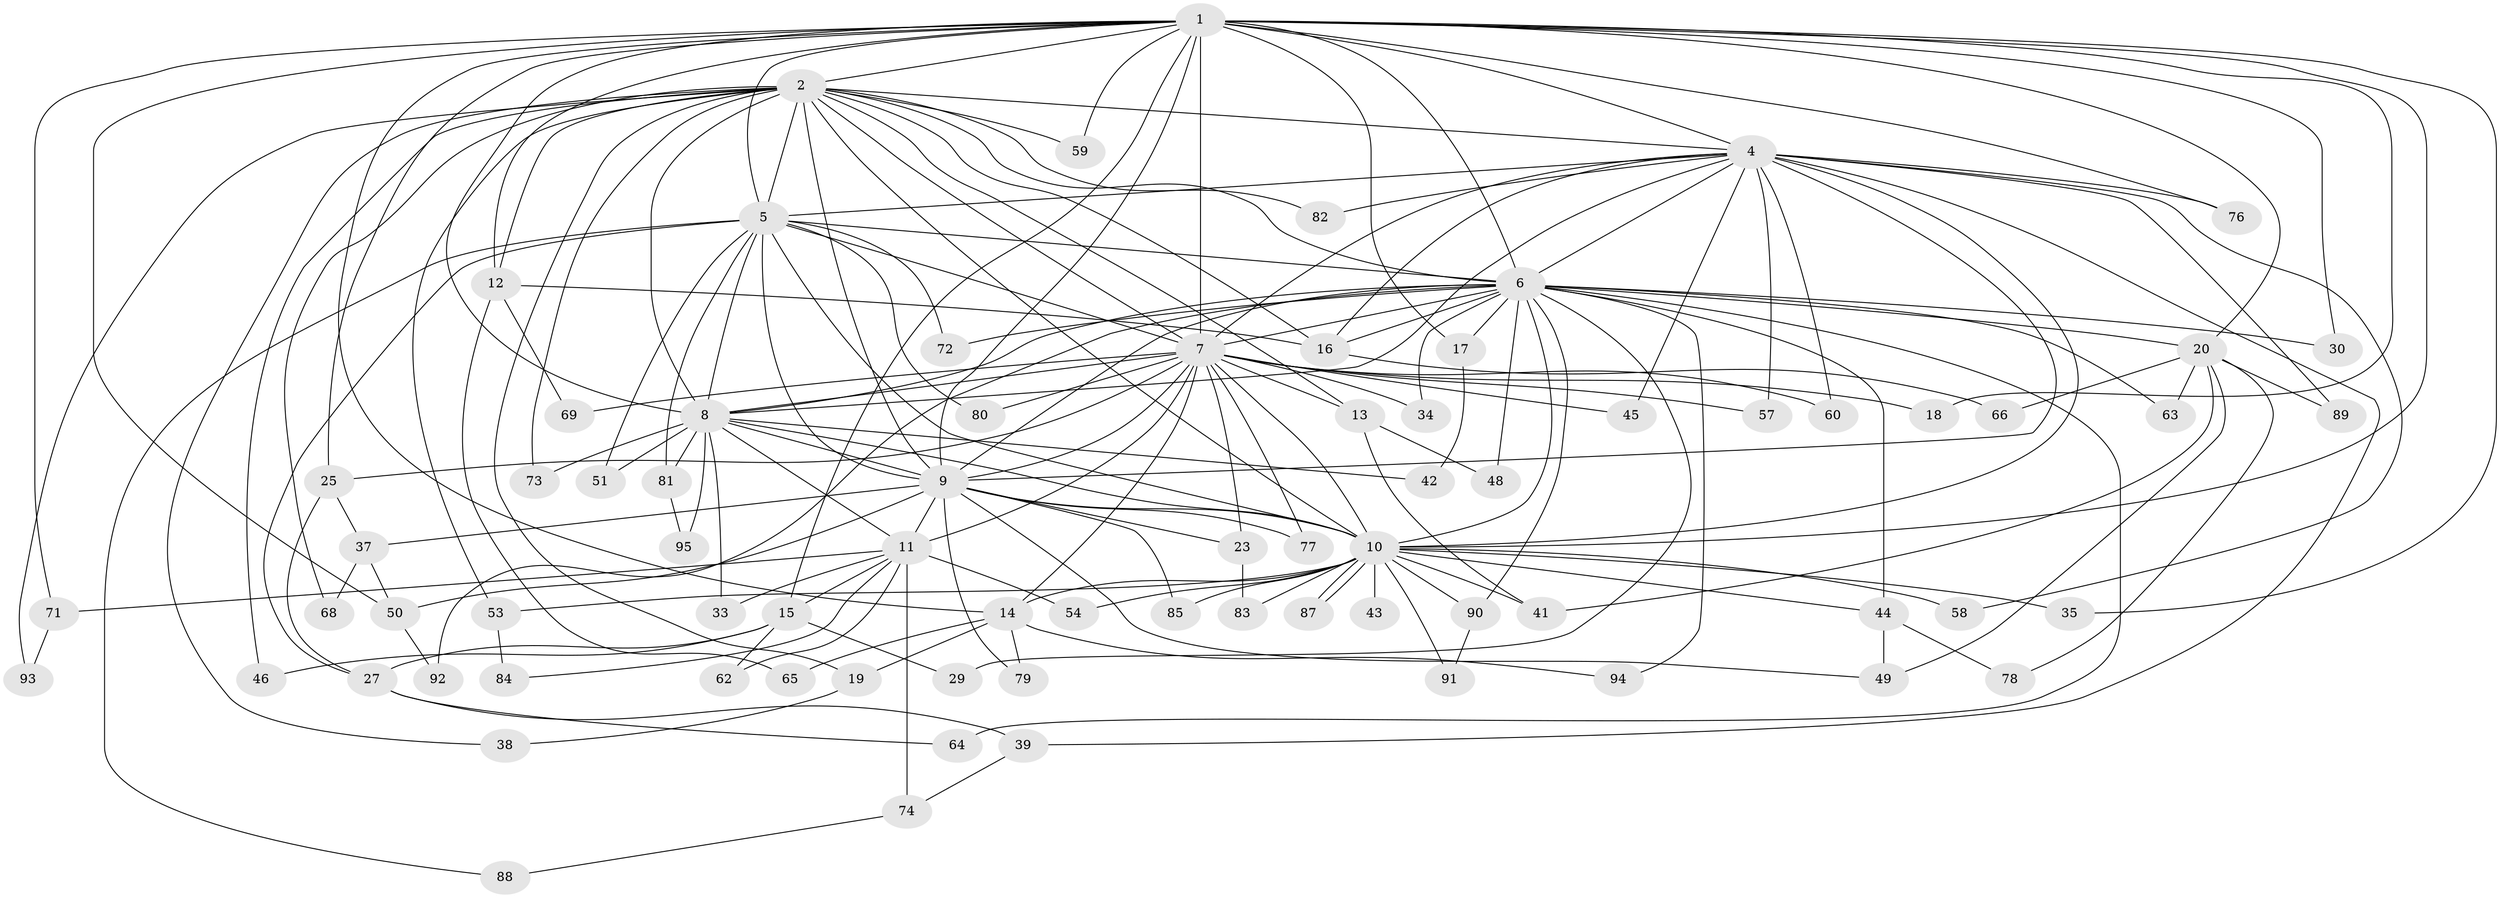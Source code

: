 // original degree distribution, {15: 0.010526315789473684, 22: 0.010526315789473684, 18: 0.021052631578947368, 17: 0.010526315789473684, 16: 0.010526315789473684, 23: 0.010526315789473684, 20: 0.021052631578947368, 21: 0.010526315789473684, 10: 0.010526315789473684, 5: 0.021052631578947368, 4: 0.08421052631578947, 6: 0.042105263157894736, 3: 0.18947368421052632, 2: 0.5368421052631579, 8: 0.010526315789473684}
// Generated by graph-tools (version 1.1) at 2025/41/03/06/25 10:41:43]
// undirected, 76 vertices, 177 edges
graph export_dot {
graph [start="1"]
  node [color=gray90,style=filled];
  1 [super="+3"];
  2 [super="+70"];
  4 [super="+32"];
  5 [super="+21"];
  6 [super="+31"];
  7 [super="+24"];
  8 [super="+22"];
  9 [super="+67"];
  10 [super="+40"];
  11 [super="+55"];
  12;
  13;
  14 [super="+26"];
  15 [super="+36"];
  16 [super="+47"];
  17;
  18;
  19;
  20 [super="+61"];
  23;
  25;
  27 [super="+28"];
  29;
  30;
  33;
  34;
  35;
  37 [super="+75"];
  38;
  39;
  41 [super="+56"];
  42;
  43;
  44 [super="+52"];
  45;
  46;
  48;
  49;
  50;
  51;
  53;
  54;
  57;
  58;
  59;
  60;
  62;
  63;
  64;
  65;
  66;
  68;
  69;
  71;
  72;
  73;
  74;
  76;
  77;
  78;
  79;
  80;
  81;
  82;
  83;
  84 [super="+86"];
  85;
  87;
  88;
  89;
  90;
  91;
  92;
  93;
  94;
  95;
  1 -- 2 [weight=2];
  1 -- 4 [weight=2];
  1 -- 5 [weight=2];
  1 -- 6 [weight=2];
  1 -- 7 [weight=3];
  1 -- 8 [weight=2];
  1 -- 9 [weight=2];
  1 -- 10 [weight=2];
  1 -- 25;
  1 -- 30;
  1 -- 35;
  1 -- 50;
  1 -- 76;
  1 -- 71;
  1 -- 12;
  1 -- 14;
  1 -- 15;
  1 -- 17;
  1 -- 18;
  1 -- 20 [weight=2];
  1 -- 59;
  2 -- 4;
  2 -- 5 [weight=2];
  2 -- 6;
  2 -- 7;
  2 -- 8 [weight=2];
  2 -- 9;
  2 -- 10;
  2 -- 12;
  2 -- 13;
  2 -- 19;
  2 -- 38;
  2 -- 46;
  2 -- 53;
  2 -- 59;
  2 -- 68;
  2 -- 73;
  2 -- 82;
  2 -- 93;
  2 -- 16;
  4 -- 5;
  4 -- 6;
  4 -- 7;
  4 -- 8;
  4 -- 9 [weight=2];
  4 -- 10;
  4 -- 16;
  4 -- 39;
  4 -- 57;
  4 -- 58;
  4 -- 60;
  4 -- 76;
  4 -- 89;
  4 -- 82;
  4 -- 45;
  5 -- 6;
  5 -- 7;
  5 -- 8;
  5 -- 9;
  5 -- 10;
  5 -- 27;
  5 -- 51;
  5 -- 72;
  5 -- 80;
  5 -- 81;
  5 -- 88;
  6 -- 7;
  6 -- 8;
  6 -- 9;
  6 -- 10;
  6 -- 17;
  6 -- 20;
  6 -- 29;
  6 -- 30;
  6 -- 34;
  6 -- 44;
  6 -- 48;
  6 -- 63;
  6 -- 64;
  6 -- 72;
  6 -- 90;
  6 -- 92;
  6 -- 94;
  6 -- 16;
  7 -- 8;
  7 -- 9;
  7 -- 10 [weight=2];
  7 -- 11;
  7 -- 13;
  7 -- 14;
  7 -- 18;
  7 -- 23;
  7 -- 25;
  7 -- 45;
  7 -- 60;
  7 -- 80;
  7 -- 34;
  7 -- 69;
  7 -- 57;
  7 -- 77;
  8 -- 9 [weight=2];
  8 -- 10;
  8 -- 33;
  8 -- 42;
  8 -- 51;
  8 -- 73;
  8 -- 81;
  8 -- 95;
  8 -- 11;
  9 -- 10;
  9 -- 11 [weight=2];
  9 -- 23;
  9 -- 37;
  9 -- 49;
  9 -- 50;
  9 -- 77;
  9 -- 79;
  9 -- 85;
  10 -- 35;
  10 -- 43 [weight=2];
  10 -- 44;
  10 -- 58;
  10 -- 85;
  10 -- 87;
  10 -- 87;
  10 -- 90;
  10 -- 91;
  10 -- 83;
  10 -- 53;
  10 -- 54;
  10 -- 41;
  10 -- 14;
  11 -- 15;
  11 -- 33;
  11 -- 54;
  11 -- 62;
  11 -- 71;
  11 -- 84;
  11 -- 74;
  12 -- 16;
  12 -- 65;
  12 -- 69;
  13 -- 41;
  13 -- 48;
  14 -- 19;
  14 -- 79;
  14 -- 94;
  14 -- 65;
  15 -- 29;
  15 -- 46;
  15 -- 27;
  15 -- 62;
  16 -- 66;
  17 -- 42;
  19 -- 38;
  20 -- 41;
  20 -- 49;
  20 -- 63;
  20 -- 78;
  20 -- 89;
  20 -- 66;
  23 -- 83;
  25 -- 27;
  25 -- 37;
  27 -- 39;
  27 -- 64;
  37 -- 68;
  37 -- 50;
  39 -- 74;
  44 -- 78;
  44 -- 49;
  50 -- 92;
  53 -- 84 [weight=2];
  71 -- 93;
  74 -- 88;
  81 -- 95;
  90 -- 91;
}

